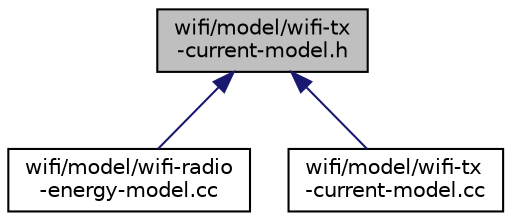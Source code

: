 digraph "wifi/model/wifi-tx-current-model.h"
{
  edge [fontname="Helvetica",fontsize="10",labelfontname="Helvetica",labelfontsize="10"];
  node [fontname="Helvetica",fontsize="10",shape=record];
  Node1 [label="wifi/model/wifi-tx\l-current-model.h",height=0.2,width=0.4,color="black", fillcolor="grey75", style="filled", fontcolor="black"];
  Node1 -> Node2 [dir="back",color="midnightblue",fontsize="10",style="solid"];
  Node2 [label="wifi/model/wifi-radio\l-energy-model.cc",height=0.2,width=0.4,color="black", fillcolor="white", style="filled",URL="$de/d4d/wifi-radio-energy-model_8cc.html"];
  Node1 -> Node3 [dir="back",color="midnightblue",fontsize="10",style="solid"];
  Node3 [label="wifi/model/wifi-tx\l-current-model.cc",height=0.2,width=0.4,color="black", fillcolor="white", style="filled",URL="$d7/d80/wifi-tx-current-model_8cc.html"];
}
